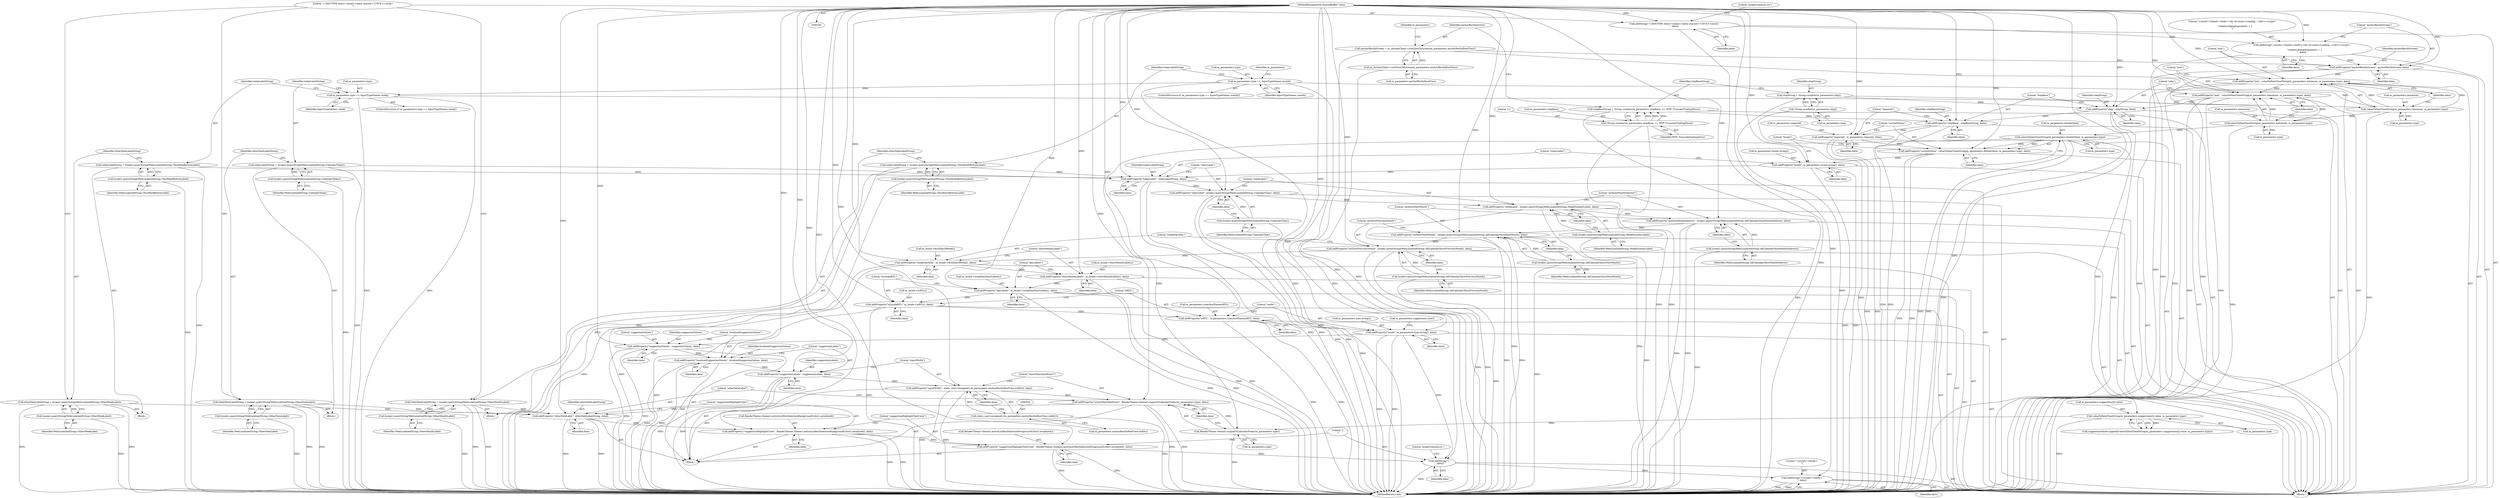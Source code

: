 digraph "0_Chrome_bd3392a1f8b95bf0b0ee3821bc3245d743fb1337@pointer" {
"1000368" [label="(Call,addProperty(\"suggestionHighlightColor\", RenderTheme::theme().activeListBoxSelectionBackgroundColor().serialized(), data))"];
"1000364" [label="(Call,addProperty(\"otherDateLabel\", otherDateLabelString, data))"];
"1000155" [label="(Call,otherDateLabelString = locale().queryString(WebLocalizedString::OtherWeekLabel))"];
"1000157" [label="(Call,locale().queryString(WebLocalizedString::OtherWeekLabel))"];
"1000165" [label="(Call,otherDateLabelString = locale().queryString(WebLocalizedString::OtherDateLabel))"];
"1000167" [label="(Call,locale().queryString(WebLocalizedString::OtherDateLabel))"];
"1000139" [label="(Call,otherDateLabelString = locale().queryString(WebLocalizedString::OtherMonthLabel))"];
"1000141" [label="(Call,locale().queryString(WebLocalizedString::OtherMonthLabel))"];
"1000357" [label="(Call,addProperty(\"showOtherDateEntry\", RenderTheme::theme().supportsCalendarPicker(m_parameters.type), data))"];
"1000359" [label="(Call,RenderTheme::theme().supportsCalendarPicker(m_parameters.type))"];
"1000227" [label="(Call,valueToDateTimeString(m_parameters.doubleValue, m_parameters.type))"];
"1000203" [label="(Call,valueToDateTimeString(m_parameters.maximum, m_parameters.type))"];
"1000193" [label="(Call,valueToDateTimeString(m_parameters.minimum, m_parameters.type))"];
"1000129" [label="(Call,m_parameters.type == InputTypeNames::month)"];
"1000145" [label="(Call,m_parameters.type == InputTypeNames::week)"];
"1000312" [label="(Call,valueToDateTimeString(m_parameters.suggestions[i].value, m_parameters.type))"];
"1000351" [label="(Call,addProperty(\"inputWidth\", static_cast<unsigned>(m_parameters.anchorRectInRootView.width()), data))"];
"1000353" [label="(Call,static_cast<unsigned>(m_parameters.anchorRectInRootView.width()))"];
"1000347" [label="(Call,addProperty(\"suggestionLabels\", suggestionLabels, data))"];
"1000343" [label="(Call,addProperty(\"localizedSuggestionValues\", localizedSuggestionValues, data))"];
"1000339" [label="(Call,addProperty(\"suggestionValues\", suggestionValues, data))"];
"1000290" [label="(Call,addProperty(\"mode\", m_parameters.type.string(), data))"];
"1000284" [label="(Call,addProperty(\"isRTL\", m_parameters.isAnchorElementRTL, data))"];
"1000280" [label="(Call,addProperty(\"isLocaleRTL\", m_locale->isRTL(), data))"];
"1000276" [label="(Call,addProperty(\"dayLabels\", m_locale->weekDayShortLabels(), data))"];
"1000272" [label="(Call,addProperty(\"shortMonthLabels\", m_locale->shortMonthLabels(), data))"];
"1000268" [label="(Call,addProperty(\"weekStartDay\", m_locale->firstDayOfWeek(), data))"];
"1000263" [label="(Call,addProperty(\"axShowPreviousMonth\", locale().queryString(WebLocalizedString::AXCalendarShowPreviousMonth), data))"];
"1000265" [label="(Call,locale().queryString(WebLocalizedString::AXCalendarShowPreviousMonth))"];
"1000258" [label="(Call,addProperty(\"axShowNextMonth\", locale().queryString(WebLocalizedString::AXCalendarShowNextMonth), data))"];
"1000260" [label="(Call,locale().queryString(WebLocalizedString::AXCalendarShowNextMonth))"];
"1000253" [label="(Call,addProperty(\"axShowMonthSelector\", locale().queryString(WebLocalizedString::AXCalendarShowMonthSelector), data))"];
"1000255" [label="(Call,locale().queryString(WebLocalizedString::AXCalendarShowMonthSelector))"];
"1000248" [label="(Call,addProperty(\"weekLabel\", locale().queryString(WebLocalizedString::WeekNumberLabel), data))"];
"1000250" [label="(Call,locale().queryString(WebLocalizedString::WeekNumberLabel))"];
"1000243" [label="(Call,addProperty(\"clearLabel\", locale().queryString(WebLocalizedString::CalendarClear), data))"];
"1000245" [label="(Call,locale().queryString(WebLocalizedString::CalendarClear))"];
"1000239" [label="(Call,addProperty(\"todayLabel\", todayLabelString, data))"];
"1000151" [label="(Call,todayLabelString = locale().queryString(WebLocalizedString::ThisWeekButtonLabel))"];
"1000153" [label="(Call,locale().queryString(WebLocalizedString::ThisWeekButtonLabel))"];
"1000135" [label="(Call,todayLabelString = locale().queryString(WebLocalizedString::ThisMonthButtonLabel))"];
"1000137" [label="(Call,locale().queryString(WebLocalizedString::ThisMonthButtonLabel))"];
"1000161" [label="(Call,todayLabelString = locale().queryString(WebLocalizedString::CalendarToday))"];
"1000163" [label="(Call,locale().queryString(WebLocalizedString::CalendarToday))"];
"1000235" [label="(Call,addProperty(\"locale\", m_parameters.locale.string(), data))"];
"1000225" [label="(Call,addProperty(\"currentValue\", valueToDateTimeString(m_parameters.doubleValue, m_parameters.type), data))"];
"1000219" [label="(Call,addProperty(\"required\", m_parameters.required, data))"];
"1000215" [label="(Call,addProperty(\"stepBase\", stepBaseString, data))"];
"1000111" [label="(Call,stepBaseString = String::number(m_parameters.stepBase, 11, WTF::TruncateTrailingZeros))"];
"1000113" [label="(Call,String::number(m_parameters.stepBase, 11, WTF::TruncateTrailingZeros))"];
"1000211" [label="(Call,addProperty(\"step\", stepString, data))"];
"1000104" [label="(Call,stepString = String::number(m_parameters.step))"];
"1000106" [label="(Call,String::number(m_parameters.step))"];
"1000201" [label="(Call,addProperty(\"max\", valueToDateTimeString(m_parameters.maximum, m_parameters.type), data))"];
"1000191" [label="(Call,addProperty(\"min\", valueToDateTimeString(m_parameters.minimum, m_parameters.type), data))"];
"1000187" [label="(Call,addProperty(\"anchorRectInScreen\", anchorRectInScreen, data))"];
"1000120" [label="(Call,anchorRectInScreen = m_chromeClient->rootViewToScreen(m_parameters.anchorRectInRootView))"];
"1000122" [label="(Call,m_chromeClient->rootViewToScreen(m_parameters.anchorRectInRootView))"];
"1000184" [label="(Call,addString(\"</style></head><body><div id=main>Loading...</div><script>\n\"\n        \"window.dialogArguments = {\n\", data))"];
"1000169" [label="(Call,addString(\"<!DOCTYPE html><head><meta charset='UTF-8'><style>\n\", data))"];
"1000101" [label="(MethodParameterIn,SharedBuffer* data)"];
"1000372" [label="(Call,addProperty(\"suggestionHighlightTextColor\", RenderTheme::theme().activeListBoxSelectionForegroundColor().serialized(), data))"];
"1000376" [label="(Call,addString(\"}\n\", data))"];
"1000388" [label="(Call,addString(\"</script></body>\n\", data))"];
"1000249" [label="(Literal,\"weekLabel\")"];
"1000365" [label="(Literal,\"otherDateLabel\")"];
"1000189" [label="(Identifier,anchorRectInScreen)"];
"1000265" [label="(Call,locale().queryString(WebLocalizedString::AXCalendarShowPreviousMonth))"];
"1000274" [label="(Call,m_locale->shortMonthLabels())"];
"1000391" [label="(MethodReturn,void)"];
"1000117" [label="(Literal,11)"];
"1000243" [label="(Call,addProperty(\"clearLabel\", locale().queryString(WebLocalizedString::CalendarClear), data))"];
"1000235" [label="(Call,addProperty(\"locale\", m_parameters.locale.string(), data))"];
"1000340" [label="(Literal,\"suggestionValues\")"];
"1000114" [label="(Call,m_parameters.stepBase)"];
"1000197" [label="(Call,m_parameters.type)"];
"1000371" [label="(Identifier,data)"];
"1000295" [label="(Call,m_parameters.suggestions.size())"];
"1000286" [label="(Call,m_parameters.isAnchorElementRTL)"];
"1000120" [label="(Call,anchorRectInScreen = m_chromeClient->rootViewToScreen(m_parameters.anchorRectInRootView))"];
"1000375" [label="(Identifier,data)"];
"1000293" [label="(Identifier,data)"];
"1000207" [label="(Call,m_parameters.type)"];
"1000363" [label="(Identifier,data)"];
"1000191" [label="(Call,addProperty(\"min\", valueToDateTimeString(m_parameters.minimum, m_parameters.type), data))"];
"1000376" [label="(Call,addString(\"}\n\", data))"];
"1000254" [label="(Literal,\"axShowMonthSelector\")"];
"1000137" [label="(Call,locale().queryString(WebLocalizedString::ThisMonthButtonLabel))"];
"1000187" [label="(Call,addProperty(\"anchorRectInScreen\", anchorRectInScreen, data))"];
"1000131" [label="(Identifier,m_parameters)"];
"1000345" [label="(Identifier,localizedSuggestionValues)"];
"1000128" [label="(ControlStructure,if (m_parameters.type == InputTypeNames::month))"];
"1000377" [label="(Literal,\"}\n\")"];
"1000352" [label="(Literal,\"inputWidth\")"];
"1000161" [label="(Call,todayLabelString = locale().queryString(WebLocalizedString::CalendarToday))"];
"1000158" [label="(Identifier,WebLocalizedString::OtherWeekLabel)"];
"1000313" [label="(Call,m_parameters.suggestions[i].value)"];
"1000360" [label="(Call,m_parameters.type)"];
"1000218" [label="(Identifier,data)"];
"1000134" [label="(Block,)"];
"1000271" [label="(Identifier,data)"];
"1000139" [label="(Call,otherDateLabelString = locale().queryString(WebLocalizedString::OtherMonthLabel))"];
"1000122" [label="(Call,m_chromeClient->rootViewToScreen(m_parameters.anchorRectInRootView))"];
"1000154" [label="(Identifier,WebLocalizedString::ThisWeekButtonLabel)"];
"1000162" [label="(Identifier,todayLabelString)"];
"1000104" [label="(Call,stepString = String::number(m_parameters.step))"];
"1000153" [label="(Call,locale().queryString(WebLocalizedString::ThisWeekButtonLabel))"];
"1000188" [label="(Literal,\"anchorRectInScreen\")"];
"1000290" [label="(Call,addProperty(\"mode\", m_parameters.type.string(), data))"];
"1000285" [label="(Literal,\"isRTL\")"];
"1000226" [label="(Literal,\"currentValue\")"];
"1000277" [label="(Literal,\"dayLabels\")"];
"1000102" [label="(Block,)"];
"1000204" [label="(Call,m_parameters.maximum)"];
"1000101" [label="(MethodParameterIn,SharedBuffer* data)"];
"1000359" [label="(Call,RenderTheme::theme().supportsCalendarPicker(m_parameters.type))"];
"1000136" [label="(Identifier,todayLabelString)"];
"1000356" [label="(Identifier,data)"];
"1000144" [label="(ControlStructure,if (m_parameters.type == InputTypeNames::week))"];
"1000266" [label="(Identifier,WebLocalizedString::AXCalendarShowPreviousMonth)"];
"1000275" [label="(Identifier,data)"];
"1000212" [label="(Literal,\"step\")"];
"1000174" [label="(Literal,\"pickerCommon.css\")"];
"1000253" [label="(Call,addProperty(\"axShowMonthSelector\", locale().queryString(WebLocalizedString::AXCalendarShowMonthSelector), data))"];
"1000311" [label="(Call,suggestionValues.append(valueToDateTimeString(m_parameters.suggestions[i].value, m_parameters.type)))"];
"1000256" [label="(Identifier,WebLocalizedString::AXCalendarShowMonthSelector)"];
"1000236" [label="(Literal,\"locale\")"];
"1000118" [label="(Identifier,WTF::TruncateTrailingZeros)"];
"1000255" [label="(Call,locale().queryString(WebLocalizedString::AXCalendarShowMonthSelector))"];
"1000346" [label="(Identifier,data)"];
"1000147" [label="(Identifier,m_parameters)"];
"1000150" [label="(Block,)"];
"1000389" [label="(Literal,\"</script></body>\n\")"];
"1000370" [label="(Call,RenderTheme::theme().activeListBoxSelectionBackgroundColor().serialized())"];
"1000112" [label="(Identifier,stepBaseString)"];
"1000227" [label="(Call,valueToDateTimeString(m_parameters.doubleValue, m_parameters.type))"];
"1000200" [label="(Identifier,data)"];
"1000349" [label="(Identifier,suggestionLabels)"];
"1000366" [label="(Identifier,otherDateLabelString)"];
"1000216" [label="(Literal,\"stepBase\")"];
"1000165" [label="(Call,otherDateLabelString = locale().queryString(WebLocalizedString::OtherDateLabel))"];
"1000246" [label="(Identifier,WebLocalizedString::CalendarClear)"];
"1000238" [label="(Identifier,data)"];
"1000224" [label="(Identifier,data)"];
"1000231" [label="(Call,m_parameters.type)"];
"1000259" [label="(Literal,\"axShowNextMonth\")"];
"1000217" [label="(Identifier,stepBaseString)"];
"1000353" [label="(Call,static_cast<unsigned>(m_parameters.anchorRectInRootView.width()))"];
"1000344" [label="(Literal,\"localizedSuggestionValues\")"];
"1000280" [label="(Call,addProperty(\"isLocaleRTL\", m_locale->isRTL(), data))"];
"1000201" [label="(Call,addProperty(\"max\", valueToDateTimeString(m_parameters.maximum, m_parameters.type), data))"];
"1000234" [label="(Identifier,data)"];
"1000351" [label="(Call,addProperty(\"inputWidth\", static_cast<unsigned>(m_parameters.anchorRectInRootView.width()), data))"];
"1000357" [label="(Call,addProperty(\"showOtherDateEntry\", RenderTheme::theme().supportsCalendarPicker(m_parameters.type), data))"];
"1000169" [label="(Call,addString(\"<!DOCTYPE html><head><meta charset='UTF-8'><style>\n\", data))"];
"1000164" [label="(Identifier,WebLocalizedString::CalendarToday)"];
"1000160" [label="(Block,)"];
"1000373" [label="(Literal,\"suggestionHighlightTextColor\")"];
"1000105" [label="(Identifier,stepString)"];
"1000140" [label="(Identifier,otherDateLabelString)"];
"1000292" [label="(Call,m_parameters.type.string())"];
"1000268" [label="(Call,addProperty(\"weekStartDay\", m_locale->firstDayOfWeek(), data))"];
"1000130" [label="(Call,m_parameters.type)"];
"1000184" [label="(Call,addString(\"</style></head><body><div id=main>Loading...</div><script>\n\"\n        \"window.dialogArguments = {\n\", data))"];
"1000142" [label="(Identifier,WebLocalizedString::OtherMonthLabel)"];
"1000312" [label="(Call,valueToDateTimeString(m_parameters.suggestions[i].value, m_parameters.type))"];
"1000368" [label="(Call,addProperty(\"suggestionHighlightColor\", RenderTheme::theme().activeListBoxSelectionBackgroundColor().serialized(), data))"];
"1000355" [label="(Call,m_parameters.anchorRectInRootView.width())"];
"1000279" [label="(Identifier,data)"];
"1000244" [label="(Literal,\"clearLabel\")"];
"1000106" [label="(Call,String::number(m_parameters.step))"];
"1000151" [label="(Call,todayLabelString = locale().queryString(WebLocalizedString::ThisWeekButtonLabel))"];
"1000221" [label="(Call,m_parameters.required)"];
"1000237" [label="(Call,m_parameters.locale.string())"];
"1000264" [label="(Literal,\"axShowPreviousMonth\")"];
"1000166" [label="(Identifier,otherDateLabelString)"];
"1000270" [label="(Call,m_locale->firstDayOfWeek())"];
"1000240" [label="(Literal,\"todayLabel\")"];
"1000133" [label="(Identifier,InputTypeNames::month)"];
"1000113" [label="(Call,String::number(m_parameters.stepBase, 11, WTF::TruncateTrailingZeros))"];
"1000141" [label="(Call,locale().queryString(WebLocalizedString::OtherMonthLabel))"];
"1000193" [label="(Call,valueToDateTimeString(m_parameters.minimum, m_parameters.type))"];
"1000276" [label="(Call,addProperty(\"dayLabels\", m_locale->weekDayShortLabels(), data))"];
"1000129" [label="(Call,m_parameters.type == InputTypeNames::month)"];
"1000190" [label="(Identifier,data)"];
"1000186" [label="(Identifier,data)"];
"1000342" [label="(Identifier,data)"];
"1000156" [label="(Identifier,otherDateLabelString)"];
"1000320" [label="(Call,m_parameters.type)"];
"1000257" [label="(Identifier,data)"];
"1000211" [label="(Call,addProperty(\"step\", stepString, data))"];
"1000272" [label="(Call,addProperty(\"shortMonthLabels\", m_locale->shortMonthLabels(), data))"];
"1000263" [label="(Call,addProperty(\"axShowPreviousMonth\", locale().queryString(WebLocalizedString::AXCalendarShowPreviousMonth), data))"];
"1000241" [label="(Identifier,todayLabelString)"];
"1000239" [label="(Call,addProperty(\"todayLabel\", todayLabelString, data))"];
"1000192" [label="(Literal,\"min\")"];
"1000348" [label="(Literal,\"suggestionLabels\")"];
"1000210" [label="(Identifier,data)"];
"1000107" [label="(Call,m_parameters.step)"];
"1000364" [label="(Call,addProperty(\"otherDateLabel\", otherDateLabelString, data))"];
"1000214" [label="(Identifier,data)"];
"1000185" [label="(Literal,\"</style></head><body><div id=main>Loading...</div><script>\n\"\n        \"window.dialogArguments = {\n\")"];
"1000203" [label="(Call,valueToDateTimeString(m_parameters.maximum, m_parameters.type))"];
"1000252" [label="(Identifier,data)"];
"1000296" [label="(Block,)"];
"1000155" [label="(Call,otherDateLabelString = locale().queryString(WebLocalizedString::OtherWeekLabel))"];
"1000202" [label="(Literal,\"max\")"];
"1000171" [label="(Identifier,data)"];
"1000248" [label="(Call,addProperty(\"weekLabel\", locale().queryString(WebLocalizedString::WeekNumberLabel), data))"];
"1000146" [label="(Call,m_parameters.type)"];
"1000343" [label="(Call,addProperty(\"localizedSuggestionValues\", localizedSuggestionValues, data))"];
"1000111" [label="(Call,stepBaseString = String::number(m_parameters.stepBase, 11, WTF::TruncateTrailingZeros))"];
"1000283" [label="(Identifier,data)"];
"1000247" [label="(Identifier,data)"];
"1000138" [label="(Identifier,WebLocalizedString::ThisMonthButtonLabel)"];
"1000220" [label="(Literal,\"required\")"];
"1000219" [label="(Call,addProperty(\"required\", m_parameters.required, data))"];
"1000170" [label="(Literal,\"<!DOCTYPE html><head><meta charset='UTF-8'><style>\n\")"];
"1000145" [label="(Call,m_parameters.type == InputTypeNames::week)"];
"1000291" [label="(Literal,\"mode\")"];
"1000267" [label="(Identifier,data)"];
"1000163" [label="(Call,locale().queryString(WebLocalizedString::CalendarToday))"];
"1000157" [label="(Call,locale().queryString(WebLocalizedString::OtherWeekLabel))"];
"1000347" [label="(Call,addProperty(\"suggestionLabels\", suggestionLabels, data))"];
"1000278" [label="(Call,m_locale->weekDayShortLabels())"];
"1000242" [label="(Identifier,data)"];
"1000167" [label="(Call,locale().queryString(WebLocalizedString::OtherDateLabel))"];
"1000251" [label="(Identifier,WebLocalizedString::WeekNumberLabel)"];
"1000194" [label="(Call,m_parameters.minimum)"];
"1000225" [label="(Call,addProperty(\"currentValue\", valueToDateTimeString(m_parameters.doubleValue, m_parameters.type), data))"];
"1000369" [label="(Literal,\"suggestionHighlightColor\")"];
"1000284" [label="(Call,addProperty(\"isRTL\", m_parameters.isAnchorElementRTL, data))"];
"1000258" [label="(Call,addProperty(\"axShowNextMonth\", locale().queryString(WebLocalizedString::AXCalendarShowNextMonth), data))"];
"1000213" [label="(Identifier,stepString)"];
"1000135" [label="(Call,todayLabelString = locale().queryString(WebLocalizedString::ThisMonthButtonLabel))"];
"1000123" [label="(Call,m_parameters.anchorRectInRootView)"];
"1000260" [label="(Call,locale().queryString(WebLocalizedString::AXCalendarShowNextMonth))"];
"1000168" [label="(Identifier,WebLocalizedString::OtherDateLabel)"];
"1000262" [label="(Identifier,data)"];
"1000152" [label="(Identifier,todayLabelString)"];
"1000388" [label="(Call,addString(\"</script></body>\n\", data))"];
"1000281" [label="(Literal,\"isLocaleRTL\")"];
"1000390" [label="(Identifier,data)"];
"1000367" [label="(Identifier,data)"];
"1000269" [label="(Literal,\"weekStartDay\")"];
"1000282" [label="(Call,m_locale->isRTL())"];
"1000149" [label="(Identifier,InputTypeNames::week)"];
"1000339" [label="(Call,addProperty(\"suggestionValues\", suggestionValues, data))"];
"1000350" [label="(Identifier,data)"];
"1000228" [label="(Call,m_parameters.doubleValue)"];
"1000273" [label="(Literal,\"shortMonthLabels\")"];
"1000378" [label="(Identifier,data)"];
"1000358" [label="(Literal,\"showOtherDateEntry\")"];
"1000289" [label="(Identifier,data)"];
"1000372" [label="(Call,addProperty(\"suggestionHighlightTextColor\", RenderTheme::theme().activeListBoxSelectionForegroundColor().serialized(), data))"];
"1000261" [label="(Identifier,WebLocalizedString::AXCalendarShowNextMonth)"];
"1000341" [label="(Identifier,suggestionValues)"];
"1000381" [label="(Literal,\"pickerCommon.js\")"];
"1000245" [label="(Call,locale().queryString(WebLocalizedString::CalendarClear))"];
"1000250" [label="(Call,locale().queryString(WebLocalizedString::WeekNumberLabel))"];
"1000215" [label="(Call,addProperty(\"stepBase\", stepBaseString, data))"];
"1000374" [label="(Call,RenderTheme::theme().activeListBoxSelectionForegroundColor().serialized())"];
"1000121" [label="(Identifier,anchorRectInScreen)"];
"1000368" -> "1000296"  [label="AST: "];
"1000368" -> "1000371"  [label="CFG: "];
"1000369" -> "1000368"  [label="AST: "];
"1000370" -> "1000368"  [label="AST: "];
"1000371" -> "1000368"  [label="AST: "];
"1000373" -> "1000368"  [label="CFG: "];
"1000368" -> "1000391"  [label="DDG: "];
"1000368" -> "1000391"  [label="DDG: "];
"1000364" -> "1000368"  [label="DDG: "];
"1000101" -> "1000368"  [label="DDG: "];
"1000368" -> "1000372"  [label="DDG: "];
"1000364" -> "1000296"  [label="AST: "];
"1000364" -> "1000367"  [label="CFG: "];
"1000365" -> "1000364"  [label="AST: "];
"1000366" -> "1000364"  [label="AST: "];
"1000367" -> "1000364"  [label="AST: "];
"1000369" -> "1000364"  [label="CFG: "];
"1000364" -> "1000391"  [label="DDG: "];
"1000364" -> "1000391"  [label="DDG: "];
"1000155" -> "1000364"  [label="DDG: "];
"1000165" -> "1000364"  [label="DDG: "];
"1000139" -> "1000364"  [label="DDG: "];
"1000357" -> "1000364"  [label="DDG: "];
"1000101" -> "1000364"  [label="DDG: "];
"1000155" -> "1000150"  [label="AST: "];
"1000155" -> "1000157"  [label="CFG: "];
"1000156" -> "1000155"  [label="AST: "];
"1000157" -> "1000155"  [label="AST: "];
"1000170" -> "1000155"  [label="CFG: "];
"1000155" -> "1000391"  [label="DDG: "];
"1000155" -> "1000391"  [label="DDG: "];
"1000157" -> "1000155"  [label="DDG: "];
"1000157" -> "1000158"  [label="CFG: "];
"1000158" -> "1000157"  [label="AST: "];
"1000157" -> "1000391"  [label="DDG: "];
"1000165" -> "1000160"  [label="AST: "];
"1000165" -> "1000167"  [label="CFG: "];
"1000166" -> "1000165"  [label="AST: "];
"1000167" -> "1000165"  [label="AST: "];
"1000170" -> "1000165"  [label="CFG: "];
"1000165" -> "1000391"  [label="DDG: "];
"1000165" -> "1000391"  [label="DDG: "];
"1000167" -> "1000165"  [label="DDG: "];
"1000167" -> "1000168"  [label="CFG: "];
"1000168" -> "1000167"  [label="AST: "];
"1000167" -> "1000391"  [label="DDG: "];
"1000139" -> "1000134"  [label="AST: "];
"1000139" -> "1000141"  [label="CFG: "];
"1000140" -> "1000139"  [label="AST: "];
"1000141" -> "1000139"  [label="AST: "];
"1000170" -> "1000139"  [label="CFG: "];
"1000139" -> "1000391"  [label="DDG: "];
"1000139" -> "1000391"  [label="DDG: "];
"1000141" -> "1000139"  [label="DDG: "];
"1000141" -> "1000142"  [label="CFG: "];
"1000142" -> "1000141"  [label="AST: "];
"1000141" -> "1000391"  [label="DDG: "];
"1000357" -> "1000296"  [label="AST: "];
"1000357" -> "1000363"  [label="CFG: "];
"1000358" -> "1000357"  [label="AST: "];
"1000359" -> "1000357"  [label="AST: "];
"1000363" -> "1000357"  [label="AST: "];
"1000365" -> "1000357"  [label="CFG: "];
"1000357" -> "1000391"  [label="DDG: "];
"1000357" -> "1000391"  [label="DDG: "];
"1000359" -> "1000357"  [label="DDG: "];
"1000351" -> "1000357"  [label="DDG: "];
"1000101" -> "1000357"  [label="DDG: "];
"1000359" -> "1000360"  [label="CFG: "];
"1000360" -> "1000359"  [label="AST: "];
"1000363" -> "1000359"  [label="CFG: "];
"1000359" -> "1000391"  [label="DDG: "];
"1000227" -> "1000359"  [label="DDG: "];
"1000312" -> "1000359"  [label="DDG: "];
"1000227" -> "1000225"  [label="AST: "];
"1000227" -> "1000231"  [label="CFG: "];
"1000228" -> "1000227"  [label="AST: "];
"1000231" -> "1000227"  [label="AST: "];
"1000234" -> "1000227"  [label="CFG: "];
"1000227" -> "1000391"  [label="DDG: "];
"1000227" -> "1000391"  [label="DDG: "];
"1000227" -> "1000225"  [label="DDG: "];
"1000227" -> "1000225"  [label="DDG: "];
"1000203" -> "1000227"  [label="DDG: "];
"1000227" -> "1000312"  [label="DDG: "];
"1000203" -> "1000201"  [label="AST: "];
"1000203" -> "1000207"  [label="CFG: "];
"1000204" -> "1000203"  [label="AST: "];
"1000207" -> "1000203"  [label="AST: "];
"1000210" -> "1000203"  [label="CFG: "];
"1000203" -> "1000391"  [label="DDG: "];
"1000203" -> "1000201"  [label="DDG: "];
"1000203" -> "1000201"  [label="DDG: "];
"1000193" -> "1000203"  [label="DDG: "];
"1000193" -> "1000191"  [label="AST: "];
"1000193" -> "1000197"  [label="CFG: "];
"1000194" -> "1000193"  [label="AST: "];
"1000197" -> "1000193"  [label="AST: "];
"1000200" -> "1000193"  [label="CFG: "];
"1000193" -> "1000391"  [label="DDG: "];
"1000193" -> "1000191"  [label="DDG: "];
"1000193" -> "1000191"  [label="DDG: "];
"1000129" -> "1000193"  [label="DDG: "];
"1000145" -> "1000193"  [label="DDG: "];
"1000129" -> "1000128"  [label="AST: "];
"1000129" -> "1000133"  [label="CFG: "];
"1000130" -> "1000129"  [label="AST: "];
"1000133" -> "1000129"  [label="AST: "];
"1000136" -> "1000129"  [label="CFG: "];
"1000147" -> "1000129"  [label="CFG: "];
"1000129" -> "1000391"  [label="DDG: "];
"1000129" -> "1000391"  [label="DDG: "];
"1000129" -> "1000145"  [label="DDG: "];
"1000145" -> "1000144"  [label="AST: "];
"1000145" -> "1000149"  [label="CFG: "];
"1000146" -> "1000145"  [label="AST: "];
"1000149" -> "1000145"  [label="AST: "];
"1000152" -> "1000145"  [label="CFG: "];
"1000162" -> "1000145"  [label="CFG: "];
"1000145" -> "1000391"  [label="DDG: "];
"1000145" -> "1000391"  [label="DDG: "];
"1000312" -> "1000311"  [label="AST: "];
"1000312" -> "1000320"  [label="CFG: "];
"1000313" -> "1000312"  [label="AST: "];
"1000320" -> "1000312"  [label="AST: "];
"1000311" -> "1000312"  [label="CFG: "];
"1000312" -> "1000391"  [label="DDG: "];
"1000312" -> "1000311"  [label="DDG: "];
"1000312" -> "1000311"  [label="DDG: "];
"1000351" -> "1000296"  [label="AST: "];
"1000351" -> "1000356"  [label="CFG: "];
"1000352" -> "1000351"  [label="AST: "];
"1000353" -> "1000351"  [label="AST: "];
"1000356" -> "1000351"  [label="AST: "];
"1000358" -> "1000351"  [label="CFG: "];
"1000351" -> "1000391"  [label="DDG: "];
"1000351" -> "1000391"  [label="DDG: "];
"1000353" -> "1000351"  [label="DDG: "];
"1000347" -> "1000351"  [label="DDG: "];
"1000101" -> "1000351"  [label="DDG: "];
"1000353" -> "1000355"  [label="CFG: "];
"1000354" -> "1000353"  [label="AST: "];
"1000355" -> "1000353"  [label="AST: "];
"1000356" -> "1000353"  [label="CFG: "];
"1000353" -> "1000391"  [label="DDG: "];
"1000347" -> "1000296"  [label="AST: "];
"1000347" -> "1000350"  [label="CFG: "];
"1000348" -> "1000347"  [label="AST: "];
"1000349" -> "1000347"  [label="AST: "];
"1000350" -> "1000347"  [label="AST: "];
"1000352" -> "1000347"  [label="CFG: "];
"1000347" -> "1000391"  [label="DDG: "];
"1000347" -> "1000391"  [label="DDG: "];
"1000343" -> "1000347"  [label="DDG: "];
"1000101" -> "1000347"  [label="DDG: "];
"1000343" -> "1000296"  [label="AST: "];
"1000343" -> "1000346"  [label="CFG: "];
"1000344" -> "1000343"  [label="AST: "];
"1000345" -> "1000343"  [label="AST: "];
"1000346" -> "1000343"  [label="AST: "];
"1000348" -> "1000343"  [label="CFG: "];
"1000343" -> "1000391"  [label="DDG: "];
"1000343" -> "1000391"  [label="DDG: "];
"1000339" -> "1000343"  [label="DDG: "];
"1000101" -> "1000343"  [label="DDG: "];
"1000339" -> "1000296"  [label="AST: "];
"1000339" -> "1000342"  [label="CFG: "];
"1000340" -> "1000339"  [label="AST: "];
"1000341" -> "1000339"  [label="AST: "];
"1000342" -> "1000339"  [label="AST: "];
"1000344" -> "1000339"  [label="CFG: "];
"1000339" -> "1000391"  [label="DDG: "];
"1000339" -> "1000391"  [label="DDG: "];
"1000290" -> "1000339"  [label="DDG: "];
"1000101" -> "1000339"  [label="DDG: "];
"1000290" -> "1000102"  [label="AST: "];
"1000290" -> "1000293"  [label="CFG: "];
"1000291" -> "1000290"  [label="AST: "];
"1000292" -> "1000290"  [label="AST: "];
"1000293" -> "1000290"  [label="AST: "];
"1000295" -> "1000290"  [label="CFG: "];
"1000290" -> "1000391"  [label="DDG: "];
"1000290" -> "1000391"  [label="DDG: "];
"1000284" -> "1000290"  [label="DDG: "];
"1000101" -> "1000290"  [label="DDG: "];
"1000290" -> "1000376"  [label="DDG: "];
"1000284" -> "1000102"  [label="AST: "];
"1000284" -> "1000289"  [label="CFG: "];
"1000285" -> "1000284"  [label="AST: "];
"1000286" -> "1000284"  [label="AST: "];
"1000289" -> "1000284"  [label="AST: "];
"1000291" -> "1000284"  [label="CFG: "];
"1000284" -> "1000391"  [label="DDG: "];
"1000284" -> "1000391"  [label="DDG: "];
"1000280" -> "1000284"  [label="DDG: "];
"1000101" -> "1000284"  [label="DDG: "];
"1000280" -> "1000102"  [label="AST: "];
"1000280" -> "1000283"  [label="CFG: "];
"1000281" -> "1000280"  [label="AST: "];
"1000282" -> "1000280"  [label="AST: "];
"1000283" -> "1000280"  [label="AST: "];
"1000285" -> "1000280"  [label="CFG: "];
"1000280" -> "1000391"  [label="DDG: "];
"1000280" -> "1000391"  [label="DDG: "];
"1000276" -> "1000280"  [label="DDG: "];
"1000101" -> "1000280"  [label="DDG: "];
"1000276" -> "1000102"  [label="AST: "];
"1000276" -> "1000279"  [label="CFG: "];
"1000277" -> "1000276"  [label="AST: "];
"1000278" -> "1000276"  [label="AST: "];
"1000279" -> "1000276"  [label="AST: "];
"1000281" -> "1000276"  [label="CFG: "];
"1000276" -> "1000391"  [label="DDG: "];
"1000276" -> "1000391"  [label="DDG: "];
"1000272" -> "1000276"  [label="DDG: "];
"1000101" -> "1000276"  [label="DDG: "];
"1000272" -> "1000102"  [label="AST: "];
"1000272" -> "1000275"  [label="CFG: "];
"1000273" -> "1000272"  [label="AST: "];
"1000274" -> "1000272"  [label="AST: "];
"1000275" -> "1000272"  [label="AST: "];
"1000277" -> "1000272"  [label="CFG: "];
"1000272" -> "1000391"  [label="DDG: "];
"1000272" -> "1000391"  [label="DDG: "];
"1000268" -> "1000272"  [label="DDG: "];
"1000101" -> "1000272"  [label="DDG: "];
"1000268" -> "1000102"  [label="AST: "];
"1000268" -> "1000271"  [label="CFG: "];
"1000269" -> "1000268"  [label="AST: "];
"1000270" -> "1000268"  [label="AST: "];
"1000271" -> "1000268"  [label="AST: "];
"1000273" -> "1000268"  [label="CFG: "];
"1000268" -> "1000391"  [label="DDG: "];
"1000268" -> "1000391"  [label="DDG: "];
"1000263" -> "1000268"  [label="DDG: "];
"1000101" -> "1000268"  [label="DDG: "];
"1000263" -> "1000102"  [label="AST: "];
"1000263" -> "1000267"  [label="CFG: "];
"1000264" -> "1000263"  [label="AST: "];
"1000265" -> "1000263"  [label="AST: "];
"1000267" -> "1000263"  [label="AST: "];
"1000269" -> "1000263"  [label="CFG: "];
"1000263" -> "1000391"  [label="DDG: "];
"1000263" -> "1000391"  [label="DDG: "];
"1000265" -> "1000263"  [label="DDG: "];
"1000258" -> "1000263"  [label="DDG: "];
"1000101" -> "1000263"  [label="DDG: "];
"1000265" -> "1000266"  [label="CFG: "];
"1000266" -> "1000265"  [label="AST: "];
"1000267" -> "1000265"  [label="CFG: "];
"1000265" -> "1000391"  [label="DDG: "];
"1000258" -> "1000102"  [label="AST: "];
"1000258" -> "1000262"  [label="CFG: "];
"1000259" -> "1000258"  [label="AST: "];
"1000260" -> "1000258"  [label="AST: "];
"1000262" -> "1000258"  [label="AST: "];
"1000264" -> "1000258"  [label="CFG: "];
"1000258" -> "1000391"  [label="DDG: "];
"1000258" -> "1000391"  [label="DDG: "];
"1000260" -> "1000258"  [label="DDG: "];
"1000253" -> "1000258"  [label="DDG: "];
"1000101" -> "1000258"  [label="DDG: "];
"1000260" -> "1000261"  [label="CFG: "];
"1000261" -> "1000260"  [label="AST: "];
"1000262" -> "1000260"  [label="CFG: "];
"1000260" -> "1000391"  [label="DDG: "];
"1000253" -> "1000102"  [label="AST: "];
"1000253" -> "1000257"  [label="CFG: "];
"1000254" -> "1000253"  [label="AST: "];
"1000255" -> "1000253"  [label="AST: "];
"1000257" -> "1000253"  [label="AST: "];
"1000259" -> "1000253"  [label="CFG: "];
"1000253" -> "1000391"  [label="DDG: "];
"1000253" -> "1000391"  [label="DDG: "];
"1000255" -> "1000253"  [label="DDG: "];
"1000248" -> "1000253"  [label="DDG: "];
"1000101" -> "1000253"  [label="DDG: "];
"1000255" -> "1000256"  [label="CFG: "];
"1000256" -> "1000255"  [label="AST: "];
"1000257" -> "1000255"  [label="CFG: "];
"1000255" -> "1000391"  [label="DDG: "];
"1000248" -> "1000102"  [label="AST: "];
"1000248" -> "1000252"  [label="CFG: "];
"1000249" -> "1000248"  [label="AST: "];
"1000250" -> "1000248"  [label="AST: "];
"1000252" -> "1000248"  [label="AST: "];
"1000254" -> "1000248"  [label="CFG: "];
"1000248" -> "1000391"  [label="DDG: "];
"1000248" -> "1000391"  [label="DDG: "];
"1000250" -> "1000248"  [label="DDG: "];
"1000243" -> "1000248"  [label="DDG: "];
"1000101" -> "1000248"  [label="DDG: "];
"1000250" -> "1000251"  [label="CFG: "];
"1000251" -> "1000250"  [label="AST: "];
"1000252" -> "1000250"  [label="CFG: "];
"1000250" -> "1000391"  [label="DDG: "];
"1000243" -> "1000102"  [label="AST: "];
"1000243" -> "1000247"  [label="CFG: "];
"1000244" -> "1000243"  [label="AST: "];
"1000245" -> "1000243"  [label="AST: "];
"1000247" -> "1000243"  [label="AST: "];
"1000249" -> "1000243"  [label="CFG: "];
"1000243" -> "1000391"  [label="DDG: "];
"1000243" -> "1000391"  [label="DDG: "];
"1000245" -> "1000243"  [label="DDG: "];
"1000239" -> "1000243"  [label="DDG: "];
"1000101" -> "1000243"  [label="DDG: "];
"1000245" -> "1000246"  [label="CFG: "];
"1000246" -> "1000245"  [label="AST: "];
"1000247" -> "1000245"  [label="CFG: "];
"1000245" -> "1000391"  [label="DDG: "];
"1000239" -> "1000102"  [label="AST: "];
"1000239" -> "1000242"  [label="CFG: "];
"1000240" -> "1000239"  [label="AST: "];
"1000241" -> "1000239"  [label="AST: "];
"1000242" -> "1000239"  [label="AST: "];
"1000244" -> "1000239"  [label="CFG: "];
"1000239" -> "1000391"  [label="DDG: "];
"1000239" -> "1000391"  [label="DDG: "];
"1000151" -> "1000239"  [label="DDG: "];
"1000135" -> "1000239"  [label="DDG: "];
"1000161" -> "1000239"  [label="DDG: "];
"1000235" -> "1000239"  [label="DDG: "];
"1000101" -> "1000239"  [label="DDG: "];
"1000151" -> "1000150"  [label="AST: "];
"1000151" -> "1000153"  [label="CFG: "];
"1000152" -> "1000151"  [label="AST: "];
"1000153" -> "1000151"  [label="AST: "];
"1000156" -> "1000151"  [label="CFG: "];
"1000151" -> "1000391"  [label="DDG: "];
"1000153" -> "1000151"  [label="DDG: "];
"1000153" -> "1000154"  [label="CFG: "];
"1000154" -> "1000153"  [label="AST: "];
"1000153" -> "1000391"  [label="DDG: "];
"1000135" -> "1000134"  [label="AST: "];
"1000135" -> "1000137"  [label="CFG: "];
"1000136" -> "1000135"  [label="AST: "];
"1000137" -> "1000135"  [label="AST: "];
"1000140" -> "1000135"  [label="CFG: "];
"1000135" -> "1000391"  [label="DDG: "];
"1000137" -> "1000135"  [label="DDG: "];
"1000137" -> "1000138"  [label="CFG: "];
"1000138" -> "1000137"  [label="AST: "];
"1000137" -> "1000391"  [label="DDG: "];
"1000161" -> "1000160"  [label="AST: "];
"1000161" -> "1000163"  [label="CFG: "];
"1000162" -> "1000161"  [label="AST: "];
"1000163" -> "1000161"  [label="AST: "];
"1000166" -> "1000161"  [label="CFG: "];
"1000161" -> "1000391"  [label="DDG: "];
"1000163" -> "1000161"  [label="DDG: "];
"1000163" -> "1000164"  [label="CFG: "];
"1000164" -> "1000163"  [label="AST: "];
"1000163" -> "1000391"  [label="DDG: "];
"1000235" -> "1000102"  [label="AST: "];
"1000235" -> "1000238"  [label="CFG: "];
"1000236" -> "1000235"  [label="AST: "];
"1000237" -> "1000235"  [label="AST: "];
"1000238" -> "1000235"  [label="AST: "];
"1000240" -> "1000235"  [label="CFG: "];
"1000235" -> "1000391"  [label="DDG: "];
"1000235" -> "1000391"  [label="DDG: "];
"1000225" -> "1000235"  [label="DDG: "];
"1000101" -> "1000235"  [label="DDG: "];
"1000225" -> "1000102"  [label="AST: "];
"1000225" -> "1000234"  [label="CFG: "];
"1000226" -> "1000225"  [label="AST: "];
"1000234" -> "1000225"  [label="AST: "];
"1000236" -> "1000225"  [label="CFG: "];
"1000225" -> "1000391"  [label="DDG: "];
"1000225" -> "1000391"  [label="DDG: "];
"1000219" -> "1000225"  [label="DDG: "];
"1000101" -> "1000225"  [label="DDG: "];
"1000219" -> "1000102"  [label="AST: "];
"1000219" -> "1000224"  [label="CFG: "];
"1000220" -> "1000219"  [label="AST: "];
"1000221" -> "1000219"  [label="AST: "];
"1000224" -> "1000219"  [label="AST: "];
"1000226" -> "1000219"  [label="CFG: "];
"1000219" -> "1000391"  [label="DDG: "];
"1000219" -> "1000391"  [label="DDG: "];
"1000215" -> "1000219"  [label="DDG: "];
"1000101" -> "1000219"  [label="DDG: "];
"1000215" -> "1000102"  [label="AST: "];
"1000215" -> "1000218"  [label="CFG: "];
"1000216" -> "1000215"  [label="AST: "];
"1000217" -> "1000215"  [label="AST: "];
"1000218" -> "1000215"  [label="AST: "];
"1000220" -> "1000215"  [label="CFG: "];
"1000215" -> "1000391"  [label="DDG: "];
"1000215" -> "1000391"  [label="DDG: "];
"1000111" -> "1000215"  [label="DDG: "];
"1000211" -> "1000215"  [label="DDG: "];
"1000101" -> "1000215"  [label="DDG: "];
"1000111" -> "1000102"  [label="AST: "];
"1000111" -> "1000113"  [label="CFG: "];
"1000112" -> "1000111"  [label="AST: "];
"1000113" -> "1000111"  [label="AST: "];
"1000121" -> "1000111"  [label="CFG: "];
"1000111" -> "1000391"  [label="DDG: "];
"1000113" -> "1000111"  [label="DDG: "];
"1000113" -> "1000111"  [label="DDG: "];
"1000113" -> "1000111"  [label="DDG: "];
"1000113" -> "1000118"  [label="CFG: "];
"1000114" -> "1000113"  [label="AST: "];
"1000117" -> "1000113"  [label="AST: "];
"1000118" -> "1000113"  [label="AST: "];
"1000113" -> "1000391"  [label="DDG: "];
"1000113" -> "1000391"  [label="DDG: "];
"1000211" -> "1000102"  [label="AST: "];
"1000211" -> "1000214"  [label="CFG: "];
"1000212" -> "1000211"  [label="AST: "];
"1000213" -> "1000211"  [label="AST: "];
"1000214" -> "1000211"  [label="AST: "];
"1000216" -> "1000211"  [label="CFG: "];
"1000211" -> "1000391"  [label="DDG: "];
"1000211" -> "1000391"  [label="DDG: "];
"1000104" -> "1000211"  [label="DDG: "];
"1000201" -> "1000211"  [label="DDG: "];
"1000101" -> "1000211"  [label="DDG: "];
"1000104" -> "1000102"  [label="AST: "];
"1000104" -> "1000106"  [label="CFG: "];
"1000105" -> "1000104"  [label="AST: "];
"1000106" -> "1000104"  [label="AST: "];
"1000112" -> "1000104"  [label="CFG: "];
"1000104" -> "1000391"  [label="DDG: "];
"1000106" -> "1000104"  [label="DDG: "];
"1000106" -> "1000107"  [label="CFG: "];
"1000107" -> "1000106"  [label="AST: "];
"1000106" -> "1000391"  [label="DDG: "];
"1000201" -> "1000102"  [label="AST: "];
"1000201" -> "1000210"  [label="CFG: "];
"1000202" -> "1000201"  [label="AST: "];
"1000210" -> "1000201"  [label="AST: "];
"1000212" -> "1000201"  [label="CFG: "];
"1000201" -> "1000391"  [label="DDG: "];
"1000201" -> "1000391"  [label="DDG: "];
"1000191" -> "1000201"  [label="DDG: "];
"1000101" -> "1000201"  [label="DDG: "];
"1000191" -> "1000102"  [label="AST: "];
"1000191" -> "1000200"  [label="CFG: "];
"1000192" -> "1000191"  [label="AST: "];
"1000200" -> "1000191"  [label="AST: "];
"1000202" -> "1000191"  [label="CFG: "];
"1000191" -> "1000391"  [label="DDG: "];
"1000191" -> "1000391"  [label="DDG: "];
"1000187" -> "1000191"  [label="DDG: "];
"1000101" -> "1000191"  [label="DDG: "];
"1000187" -> "1000102"  [label="AST: "];
"1000187" -> "1000190"  [label="CFG: "];
"1000188" -> "1000187"  [label="AST: "];
"1000189" -> "1000187"  [label="AST: "];
"1000190" -> "1000187"  [label="AST: "];
"1000192" -> "1000187"  [label="CFG: "];
"1000187" -> "1000391"  [label="DDG: "];
"1000187" -> "1000391"  [label="DDG: "];
"1000120" -> "1000187"  [label="DDG: "];
"1000184" -> "1000187"  [label="DDG: "];
"1000101" -> "1000187"  [label="DDG: "];
"1000120" -> "1000102"  [label="AST: "];
"1000120" -> "1000122"  [label="CFG: "];
"1000121" -> "1000120"  [label="AST: "];
"1000122" -> "1000120"  [label="AST: "];
"1000131" -> "1000120"  [label="CFG: "];
"1000120" -> "1000391"  [label="DDG: "];
"1000122" -> "1000120"  [label="DDG: "];
"1000122" -> "1000123"  [label="CFG: "];
"1000123" -> "1000122"  [label="AST: "];
"1000122" -> "1000391"  [label="DDG: "];
"1000184" -> "1000102"  [label="AST: "];
"1000184" -> "1000186"  [label="CFG: "];
"1000185" -> "1000184"  [label="AST: "];
"1000186" -> "1000184"  [label="AST: "];
"1000188" -> "1000184"  [label="CFG: "];
"1000184" -> "1000391"  [label="DDG: "];
"1000169" -> "1000184"  [label="DDG: "];
"1000101" -> "1000184"  [label="DDG: "];
"1000169" -> "1000102"  [label="AST: "];
"1000169" -> "1000171"  [label="CFG: "];
"1000170" -> "1000169"  [label="AST: "];
"1000171" -> "1000169"  [label="AST: "];
"1000174" -> "1000169"  [label="CFG: "];
"1000169" -> "1000391"  [label="DDG: "];
"1000101" -> "1000169"  [label="DDG: "];
"1000101" -> "1000100"  [label="AST: "];
"1000101" -> "1000391"  [label="DDG: "];
"1000101" -> "1000372"  [label="DDG: "];
"1000101" -> "1000376"  [label="DDG: "];
"1000101" -> "1000388"  [label="DDG: "];
"1000372" -> "1000296"  [label="AST: "];
"1000372" -> "1000375"  [label="CFG: "];
"1000373" -> "1000372"  [label="AST: "];
"1000374" -> "1000372"  [label="AST: "];
"1000375" -> "1000372"  [label="AST: "];
"1000377" -> "1000372"  [label="CFG: "];
"1000372" -> "1000391"  [label="DDG: "];
"1000372" -> "1000391"  [label="DDG: "];
"1000372" -> "1000376"  [label="DDG: "];
"1000376" -> "1000102"  [label="AST: "];
"1000376" -> "1000378"  [label="CFG: "];
"1000377" -> "1000376"  [label="AST: "];
"1000378" -> "1000376"  [label="AST: "];
"1000381" -> "1000376"  [label="CFG: "];
"1000376" -> "1000391"  [label="DDG: "];
"1000376" -> "1000388"  [label="DDG: "];
"1000388" -> "1000102"  [label="AST: "];
"1000388" -> "1000390"  [label="CFG: "];
"1000389" -> "1000388"  [label="AST: "];
"1000390" -> "1000388"  [label="AST: "];
"1000391" -> "1000388"  [label="CFG: "];
"1000388" -> "1000391"  [label="DDG: "];
"1000388" -> "1000391"  [label="DDG: "];
}
